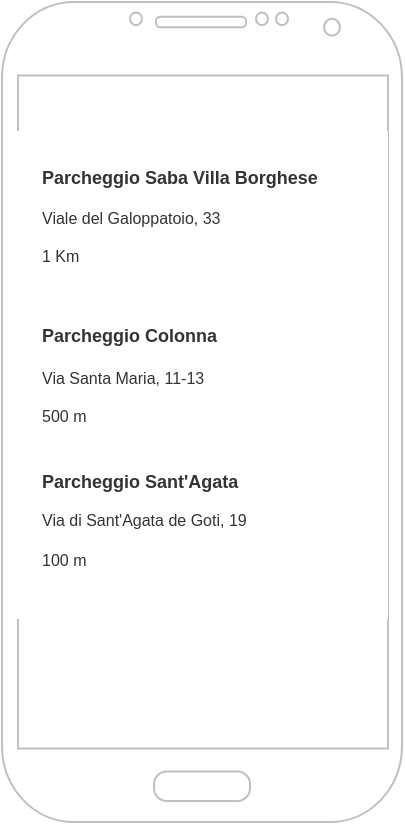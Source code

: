 <mxfile version="14.0.0" type="github">
  <diagram id="o5UgiVsL8vbvj8nnpHUy" name="Page-1">
    <mxGraphModel dx="521" dy="454" grid="1" gridSize="10" guides="1" tooltips="1" connect="1" arrows="1" fold="1" page="1" pageScale="1" pageWidth="827" pageHeight="1169" math="0" shadow="0">
      <root>
        <mxCell id="0" />
        <mxCell id="1" parent="0" />
        <mxCell id="HR3-atsbOAEVgenClyhm-1" value="" style="verticalLabelPosition=bottom;verticalAlign=top;html=1;shadow=0;dashed=0;strokeWidth=1;shape=mxgraph.android.phone2;strokeColor=#c0c0c0;" vertex="1" parent="1">
          <mxGeometry x="310" y="130" width="200" height="410" as="geometry" />
        </mxCell>
        <mxCell id="HR3-atsbOAEVgenClyhm-2" value="" style="strokeWidth=1;html=1;shadow=0;dashed=0;shape=mxgraph.android.rrect;rSize=0;strokeColor=#FFFFFF;" vertex="1" parent="1">
          <mxGeometry x="317.5" y="195" width="185" height="243" as="geometry" />
        </mxCell>
        <mxCell id="HR3-atsbOAEVgenClyhm-3" value="&lt;b&gt;&lt;font style=&quot;font-size: 9px&quot;&gt;Parcheggio Saba Villa Borghese&lt;br&gt;&lt;/font&gt;&lt;/b&gt;&lt;br&gt;Viale del Galoppatoio, 33&amp;nbsp;&lt;br&gt;&lt;br&gt;1 Km&lt;br&gt;&lt;div style=&quot;text-align: center&quot;&gt;&lt;br&gt;&lt;/div&gt;" style="strokeColor=inherit;fillColor=inherit;gradientColor=inherit;strokeWidth=1;html=1;shadow=0;dashed=0;shape=mxgraph.android.rrect;rSize=0;align=left;spacingLeft=10;fontSize=8;fontColor=#333333;" vertex="1" parent="HR3-atsbOAEVgenClyhm-2">
          <mxGeometry width="185" height="94.281" as="geometry" />
        </mxCell>
        <mxCell id="HR3-atsbOAEVgenClyhm-4" value="&lt;b style=&quot;font-size: 9px&quot;&gt;Parcheggio Colonna&lt;br&gt;&lt;br&gt;&lt;/b&gt;Via Santa Maria, 11-13&lt;br&gt;&lt;br&gt;500 m" style="strokeColor=inherit;fillColor=inherit;gradientColor=inherit;strokeWidth=1;html=1;shadow=0;dashed=0;shape=mxgraph.android.rrect;rSize=0;align=left;spacingLeft=10;fontSize=8;fontColor=#333333;" vertex="1" parent="HR3-atsbOAEVgenClyhm-2">
          <mxGeometry y="87.298" width="185" height="69.845" as="geometry" />
        </mxCell>
        <mxCell id="HR3-atsbOAEVgenClyhm-5" value="&lt;b&gt;&lt;font style=&quot;font-size: 9px&quot;&gt;Parcheggio Sant&#39;Agata&lt;br&gt;&lt;/font&gt;&lt;/b&gt;&lt;br&gt;Via di Sant&#39;Agata de Goti, 19&amp;nbsp;&lt;br&gt;&lt;br&gt;100 m" style="strokeColor=inherit;fillColor=inherit;gradientColor=inherit;strokeWidth=1;html=1;shadow=0;dashed=0;shape=mxgraph.android.rrect;rSize=0;align=left;spacingLeft=10;fontSize=8;fontColor=#333333;" vertex="1" parent="HR3-atsbOAEVgenClyhm-2">
          <mxGeometry y="157.14" width="185" height="72.86" as="geometry" />
        </mxCell>
        <mxCell id="HR3-atsbOAEVgenClyhm-36" value="" style="shape=image;html=1;verticalAlign=top;verticalLabelPosition=bottom;labelBackgroundColor=#ffffff;imageAspect=0;aspect=fixed;image=https://cdn3.iconfinder.com/data/icons/google-suits-1/32/2_google_maps_gps_navigation_traffice_direction-128.png;strokeColor=#FFFFFF;fillColor=#ffffff;gradientColor=#FFFFFF;" vertex="1" parent="HR3-atsbOAEVgenClyhm-2">
          <mxGeometry x="122.5" y="205" width="20" height="20" as="geometry" />
        </mxCell>
        <mxCell id="HR3-atsbOAEVgenClyhm-35" value="" style="shape=image;html=1;verticalAlign=top;verticalLabelPosition=bottom;labelBackgroundColor=#ffffff;imageAspect=0;aspect=fixed;image=https://cdn3.iconfinder.com/data/icons/google-suits-1/32/2_google_maps_gps_navigation_traffice_direction-128.png;strokeColor=#FFFFFF;fillColor=#ffffff;gradientColor=#FFFFFF;" vertex="1" parent="HR3-atsbOAEVgenClyhm-2">
          <mxGeometry x="122.5" y="125" width="20" height="20" as="geometry" />
        </mxCell>
        <mxCell id="HR3-atsbOAEVgenClyhm-34" value="" style="shape=image;html=1;verticalAlign=top;verticalLabelPosition=bottom;labelBackgroundColor=#ffffff;imageAspect=0;aspect=fixed;image=https://cdn3.iconfinder.com/data/icons/google-suits-1/32/2_google_maps_gps_navigation_traffice_direction-128.png;strokeColor=#FFFFFF;fillColor=#ffffff;gradientColor=#FFFFFF;" vertex="1" parent="HR3-atsbOAEVgenClyhm-2">
          <mxGeometry x="122.5" y="55" width="20" height="20" as="geometry" />
        </mxCell>
        <mxCell id="HR3-atsbOAEVgenClyhm-39" value="" style="shape=image;html=1;verticalAlign=top;verticalLabelPosition=bottom;labelBackgroundColor=#ffffff;imageAspect=0;aspect=fixed;image=https://cdn1.iconfinder.com/data/icons/feather-2/24/share-2-128.png;strokeColor=#FFFFFF;fillColor=#ffffff;gradientColor=#FFFFFF;" vertex="1" parent="HR3-atsbOAEVgenClyhm-2">
          <mxGeometry x="142.5" y="55" width="20" height="20" as="geometry" />
        </mxCell>
        <mxCell id="HR3-atsbOAEVgenClyhm-40" value="" style="shape=image;html=1;verticalAlign=top;verticalLabelPosition=bottom;labelBackgroundColor=#ffffff;imageAspect=0;aspect=fixed;image=https://cdn1.iconfinder.com/data/icons/feather-2/24/share-2-128.png;strokeColor=#FFFFFF;fillColor=#ffffff;gradientColor=#FFFFFF;" vertex="1" parent="HR3-atsbOAEVgenClyhm-2">
          <mxGeometry x="142.5" y="125" width="20" height="20" as="geometry" />
        </mxCell>
        <mxCell id="HR3-atsbOAEVgenClyhm-41" value="" style="shape=image;html=1;verticalAlign=top;verticalLabelPosition=bottom;labelBackgroundColor=#ffffff;imageAspect=0;aspect=fixed;image=https://cdn1.iconfinder.com/data/icons/feather-2/24/share-2-128.png;strokeColor=#FFFFFF;fillColor=#ffffff;gradientColor=#FFFFFF;" vertex="1" parent="HR3-atsbOAEVgenClyhm-2">
          <mxGeometry x="142.5" y="205" width="20" height="20" as="geometry" />
        </mxCell>
      </root>
    </mxGraphModel>
  </diagram>
</mxfile>
